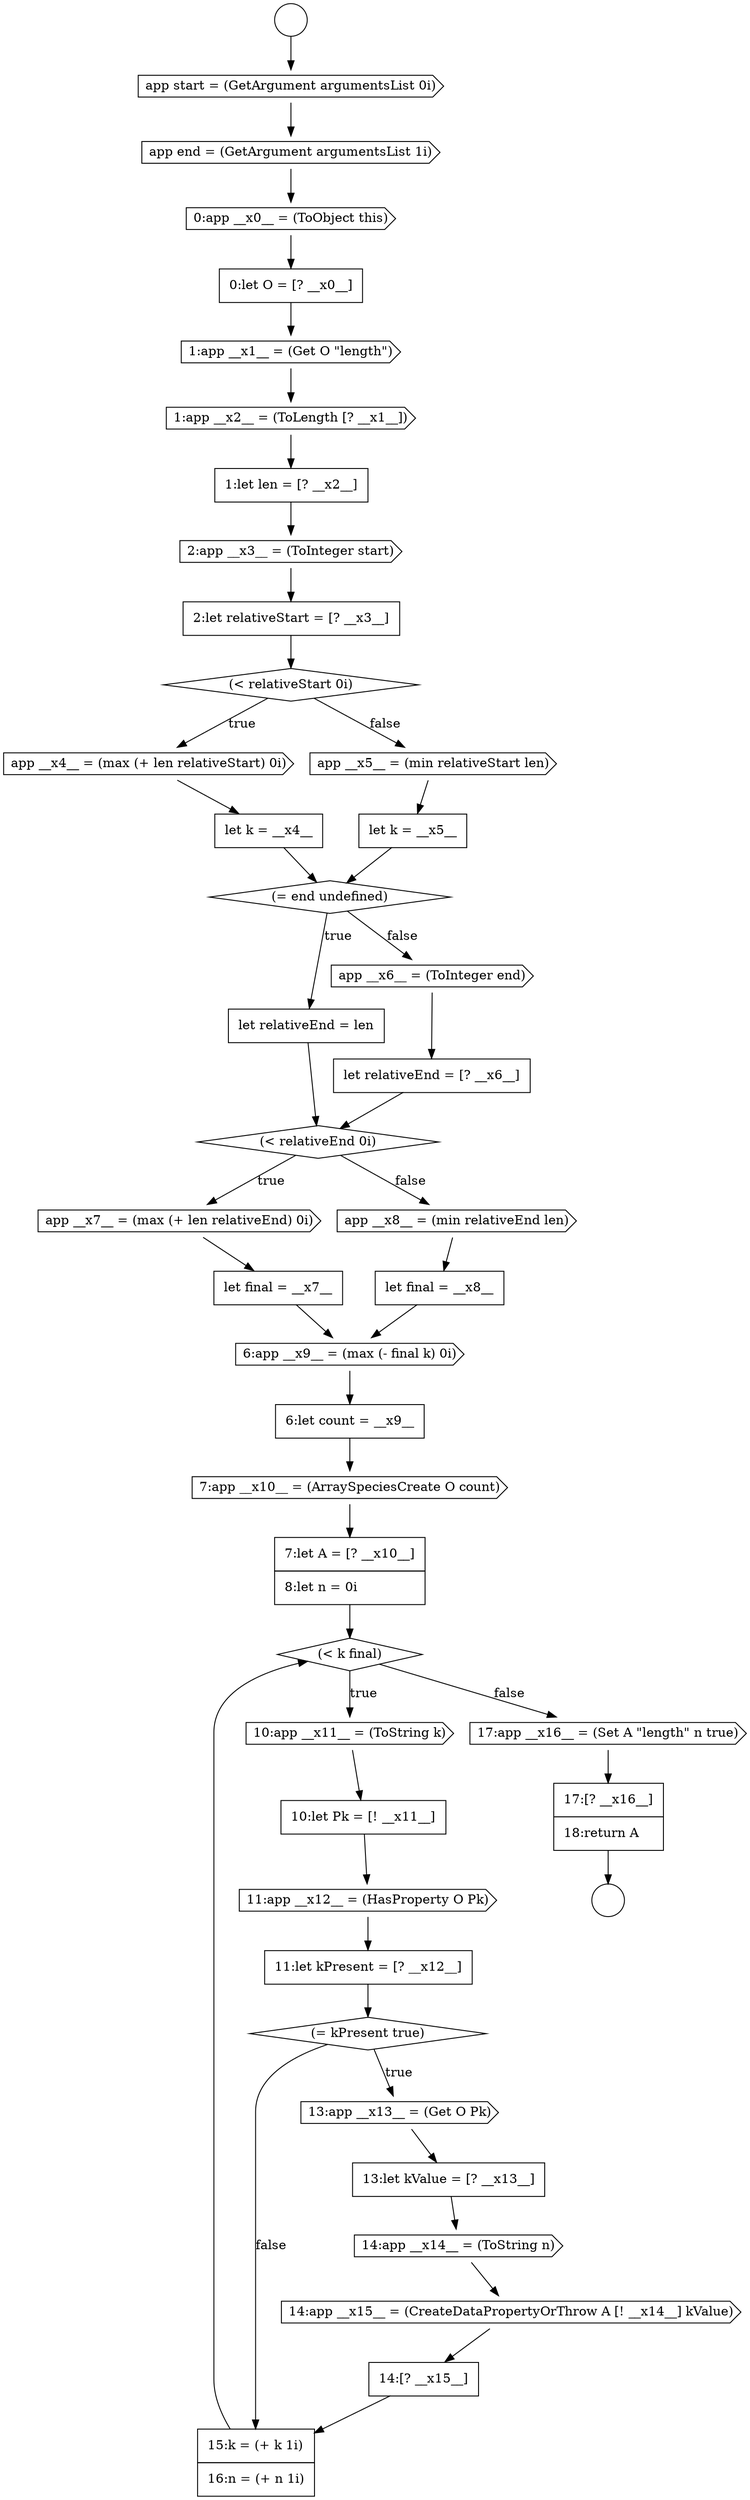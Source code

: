 digraph {
  node15666 [shape=none, margin=0, label=<<font color="black">
    <table border="0" cellborder="1" cellspacing="0" cellpadding="10">
      <tr><td align="left">let relativeEnd = [? __x6__]</td></tr>
    </table>
  </font>> color="black" fillcolor="white" style=filled]
  node15651 [shape=cds, label=<<font color="black">0:app __x0__ = (ToObject this)</font>> color="black" fillcolor="white" style=filled]
  node15684 [shape=cds, label=<<font color="black">14:app __x14__ = (ToString n)</font>> color="black" fillcolor="white" style=filled]
  node15687 [shape=none, margin=0, label=<<font color="black">
    <table border="0" cellborder="1" cellspacing="0" cellpadding="10">
      <tr><td align="left">15:k = (+ k 1i)</td></tr>
      <tr><td align="left">16:n = (+ n 1i)</td></tr>
    </table>
  </font>> color="black" fillcolor="white" style=filled]
  node15669 [shape=none, margin=0, label=<<font color="black">
    <table border="0" cellborder="1" cellspacing="0" cellpadding="10">
      <tr><td align="left">let final = __x7__</td></tr>
    </table>
  </font>> color="black" fillcolor="white" style=filled]
  node15664 [shape=none, margin=0, label=<<font color="black">
    <table border="0" cellborder="1" cellspacing="0" cellpadding="10">
      <tr><td align="left">let relativeEnd = len</td></tr>
    </table>
  </font>> color="black" fillcolor="white" style=filled]
  node15681 [shape=diamond, label=<<font color="black">(= kPresent true)</font>> color="black" fillcolor="white" style=filled]
  node15649 [shape=cds, label=<<font color="black">app start = (GetArgument argumentsList 0i)</font>> color="black" fillcolor="white" style=filled]
  node15668 [shape=cds, label=<<font color="black">app __x7__ = (max (+ len relativeEnd) 0i)</font>> color="black" fillcolor="white" style=filled]
  node15689 [shape=none, margin=0, label=<<font color="black">
    <table border="0" cellborder="1" cellspacing="0" cellpadding="10">
      <tr><td align="left">17:[? __x16__]</td></tr>
      <tr><td align="left">18:return A</td></tr>
    </table>
  </font>> color="black" fillcolor="white" style=filled]
  node15657 [shape=none, margin=0, label=<<font color="black">
    <table border="0" cellborder="1" cellspacing="0" cellpadding="10">
      <tr><td align="left">2:let relativeStart = [? __x3__]</td></tr>
    </table>
  </font>> color="black" fillcolor="white" style=filled]
  node15677 [shape=cds, label=<<font color="black">10:app __x11__ = (ToString k)</font>> color="black" fillcolor="white" style=filled]
  node15672 [shape=cds, label=<<font color="black">6:app __x9__ = (max (- final k) 0i)</font>> color="black" fillcolor="white" style=filled]
  node15685 [shape=cds, label=<<font color="black">14:app __x15__ = (CreateDataPropertyOrThrow A [! __x14__] kValue)</font>> color="black" fillcolor="white" style=filled]
  node15662 [shape=none, margin=0, label=<<font color="black">
    <table border="0" cellborder="1" cellspacing="0" cellpadding="10">
      <tr><td align="left">let k = __x5__</td></tr>
    </table>
  </font>> color="black" fillcolor="white" style=filled]
  node15671 [shape=none, margin=0, label=<<font color="black">
    <table border="0" cellborder="1" cellspacing="0" cellpadding="10">
      <tr><td align="left">let final = __x8__</td></tr>
    </table>
  </font>> color="black" fillcolor="white" style=filled]
  node15656 [shape=cds, label=<<font color="black">2:app __x3__ = (ToInteger start)</font>> color="black" fillcolor="white" style=filled]
  node15683 [shape=none, margin=0, label=<<font color="black">
    <table border="0" cellborder="1" cellspacing="0" cellpadding="10">
      <tr><td align="left">13:let kValue = [? __x13__]</td></tr>
    </table>
  </font>> color="black" fillcolor="white" style=filled]
  node15688 [shape=cds, label=<<font color="black">17:app __x16__ = (Set A &quot;length&quot; n true)</font>> color="black" fillcolor="white" style=filled]
  node15674 [shape=cds, label=<<font color="black">7:app __x10__ = (ArraySpeciesCreate O count)</font>> color="black" fillcolor="white" style=filled]
  node15648 [shape=circle label=" " color="black" fillcolor="white" style=filled]
  node15663 [shape=diamond, label=<<font color="black">(= end undefined)</font>> color="black" fillcolor="white" style=filled]
  node15680 [shape=none, margin=0, label=<<font color="black">
    <table border="0" cellborder="1" cellspacing="0" cellpadding="10">
      <tr><td align="left">11:let kPresent = [? __x12__]</td></tr>
    </table>
  </font>> color="black" fillcolor="white" style=filled]
  node15659 [shape=cds, label=<<font color="black">app __x4__ = (max (+ len relativeStart) 0i)</font>> color="black" fillcolor="white" style=filled]
  node15678 [shape=none, margin=0, label=<<font color="black">
    <table border="0" cellborder="1" cellspacing="0" cellpadding="10">
      <tr><td align="left">10:let Pk = [! __x11__]</td></tr>
    </table>
  </font>> color="black" fillcolor="white" style=filled]
  node15655 [shape=none, margin=0, label=<<font color="black">
    <table border="0" cellborder="1" cellspacing="0" cellpadding="10">
      <tr><td align="left">1:let len = [? __x2__]</td></tr>
    </table>
  </font>> color="black" fillcolor="white" style=filled]
  node15682 [shape=cds, label=<<font color="black">13:app __x13__ = (Get O Pk)</font>> color="black" fillcolor="white" style=filled]
  node15650 [shape=cds, label=<<font color="black">app end = (GetArgument argumentsList 1i)</font>> color="black" fillcolor="white" style=filled]
  node15665 [shape=cds, label=<<font color="black">app __x6__ = (ToInteger end)</font>> color="black" fillcolor="white" style=filled]
  node15670 [shape=cds, label=<<font color="black">app __x8__ = (min relativeEnd len)</font>> color="black" fillcolor="white" style=filled]
  node15675 [shape=none, margin=0, label=<<font color="black">
    <table border="0" cellborder="1" cellspacing="0" cellpadding="10">
      <tr><td align="left">7:let A = [? __x10__]</td></tr>
      <tr><td align="left">8:let n = 0i</td></tr>
    </table>
  </font>> color="black" fillcolor="white" style=filled]
  node15660 [shape=none, margin=0, label=<<font color="black">
    <table border="0" cellborder="1" cellspacing="0" cellpadding="10">
      <tr><td align="left">let k = __x4__</td></tr>
    </table>
  </font>> color="black" fillcolor="white" style=filled]
  node15686 [shape=none, margin=0, label=<<font color="black">
    <table border="0" cellborder="1" cellspacing="0" cellpadding="10">
      <tr><td align="left">14:[? __x15__]</td></tr>
    </table>
  </font>> color="black" fillcolor="white" style=filled]
  node15654 [shape=cds, label=<<font color="black">1:app __x2__ = (ToLength [? __x1__])</font>> color="black" fillcolor="white" style=filled]
  node15661 [shape=cds, label=<<font color="black">app __x5__ = (min relativeStart len)</font>> color="black" fillcolor="white" style=filled]
  node15676 [shape=diamond, label=<<font color="black">(&lt; k final)</font>> color="black" fillcolor="white" style=filled]
  node15667 [shape=diamond, label=<<font color="black">(&lt; relativeEnd 0i)</font>> color="black" fillcolor="white" style=filled]
  node15653 [shape=cds, label=<<font color="black">1:app __x1__ = (Get O &quot;length&quot;)</font>> color="black" fillcolor="white" style=filled]
  node15652 [shape=none, margin=0, label=<<font color="black">
    <table border="0" cellborder="1" cellspacing="0" cellpadding="10">
      <tr><td align="left">0:let O = [? __x0__]</td></tr>
    </table>
  </font>> color="black" fillcolor="white" style=filled]
  node15679 [shape=cds, label=<<font color="black">11:app __x12__ = (HasProperty O Pk)</font>> color="black" fillcolor="white" style=filled]
  node15658 [shape=diamond, label=<<font color="black">(&lt; relativeStart 0i)</font>> color="black" fillcolor="white" style=filled]
  node15647 [shape=circle label=" " color="black" fillcolor="white" style=filled]
  node15673 [shape=none, margin=0, label=<<font color="black">
    <table border="0" cellborder="1" cellspacing="0" cellpadding="10">
      <tr><td align="left">6:let count = __x9__</td></tr>
    </table>
  </font>> color="black" fillcolor="white" style=filled]
  node15652 -> node15653 [ color="black"]
  node15672 -> node15673 [ color="black"]
  node15651 -> node15652 [ color="black"]
  node15659 -> node15660 [ color="black"]
  node15653 -> node15654 [ color="black"]
  node15680 -> node15681 [ color="black"]
  node15677 -> node15678 [ color="black"]
  node15663 -> node15664 [label=<<font color="black">true</font>> color="black"]
  node15663 -> node15665 [label=<<font color="black">false</font>> color="black"]
  node15679 -> node15680 [ color="black"]
  node15662 -> node15663 [ color="black"]
  node15665 -> node15666 [ color="black"]
  node15660 -> node15663 [ color="black"]
  node15689 -> node15648 [ color="black"]
  node15668 -> node15669 [ color="black"]
  node15673 -> node15674 [ color="black"]
  node15667 -> node15668 [label=<<font color="black">true</font>> color="black"]
  node15667 -> node15670 [label=<<font color="black">false</font>> color="black"]
  node15684 -> node15685 [ color="black"]
  node15671 -> node15672 [ color="black"]
  node15683 -> node15684 [ color="black"]
  node15678 -> node15679 [ color="black"]
  node15687 -> node15676 [ color="black"]
  node15647 -> node15649 [ color="black"]
  node15682 -> node15683 [ color="black"]
  node15650 -> node15651 [ color="black"]
  node15656 -> node15657 [ color="black"]
  node15654 -> node15655 [ color="black"]
  node15669 -> node15672 [ color="black"]
  node15649 -> node15650 [ color="black"]
  node15688 -> node15689 [ color="black"]
  node15676 -> node15677 [label=<<font color="black">true</font>> color="black"]
  node15676 -> node15688 [label=<<font color="black">false</font>> color="black"]
  node15658 -> node15659 [label=<<font color="black">true</font>> color="black"]
  node15658 -> node15661 [label=<<font color="black">false</font>> color="black"]
  node15661 -> node15662 [ color="black"]
  node15670 -> node15671 [ color="black"]
  node15657 -> node15658 [ color="black"]
  node15655 -> node15656 [ color="black"]
  node15686 -> node15687 [ color="black"]
  node15681 -> node15682 [label=<<font color="black">true</font>> color="black"]
  node15681 -> node15687 [label=<<font color="black">false</font>> color="black"]
  node15675 -> node15676 [ color="black"]
  node15666 -> node15667 [ color="black"]
  node15685 -> node15686 [ color="black"]
  node15674 -> node15675 [ color="black"]
  node15664 -> node15667 [ color="black"]
}
